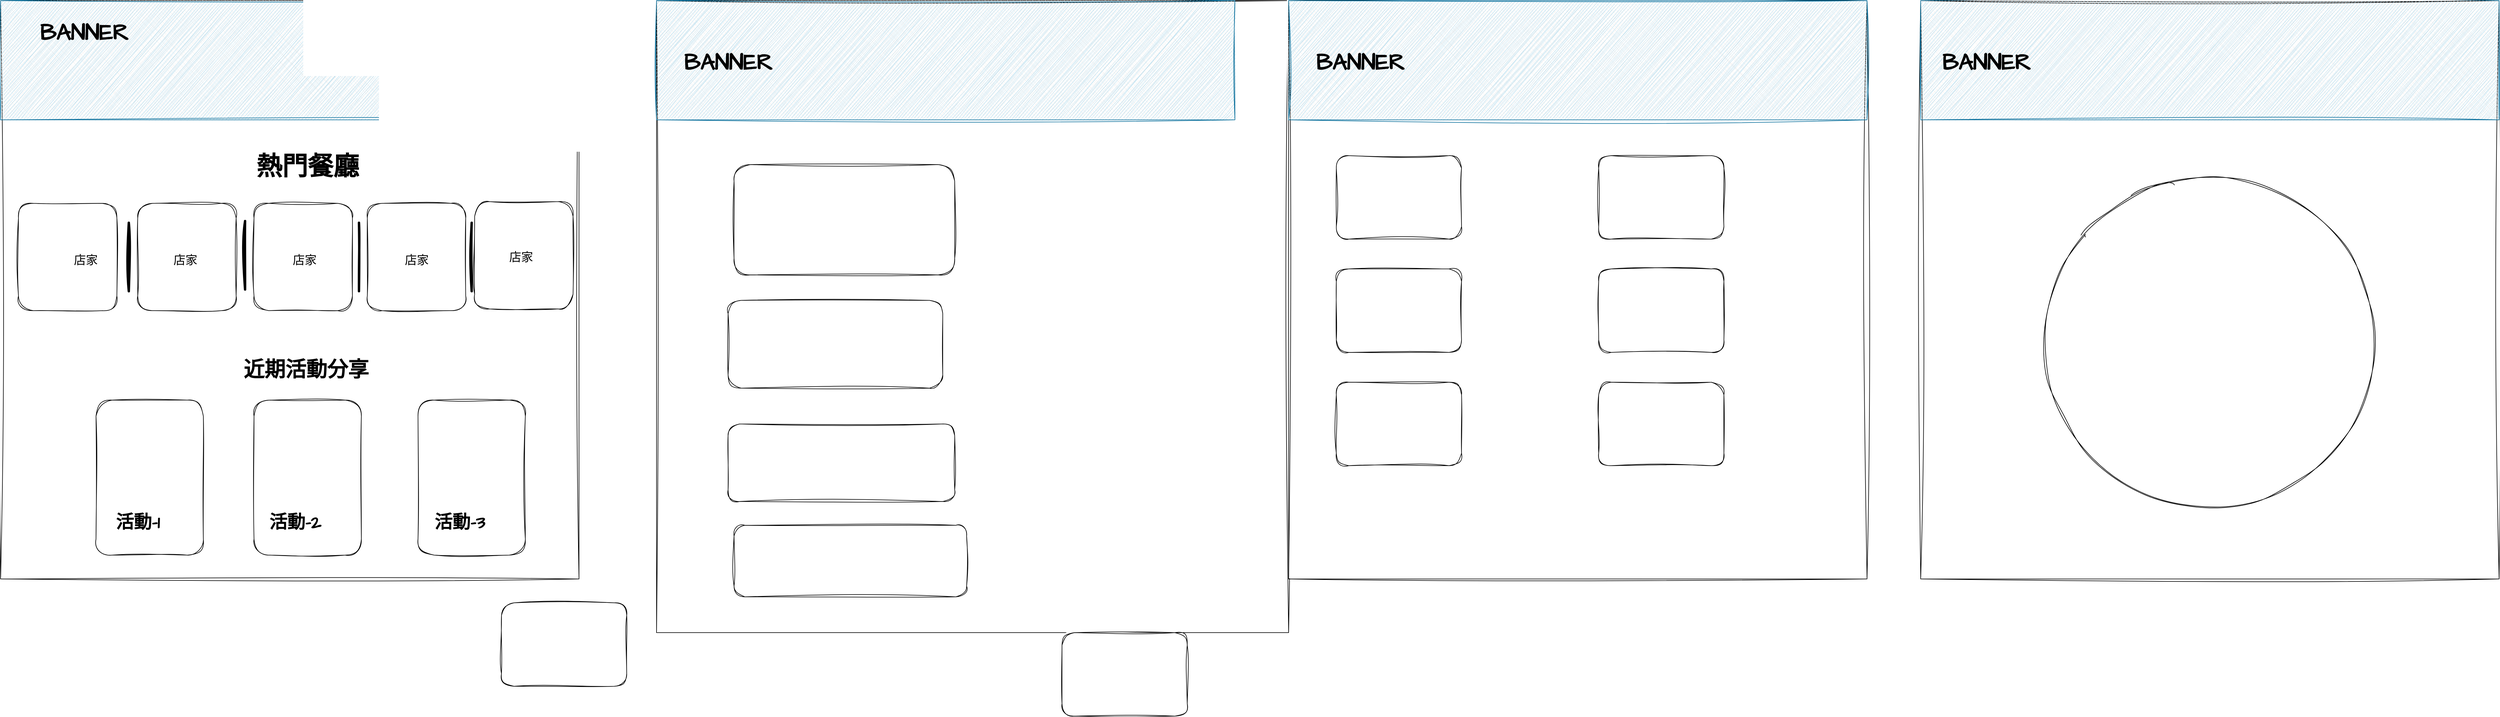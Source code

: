 <mxfile version="22.0.8" type="device">
  <diagram id="U6g97aFuWpyPlbbc_JyS" name="第 1 页">
    <mxGraphModel dx="2998" dy="1029" grid="1" gridSize="10" guides="1" tooltips="1" connect="1" arrows="1" fold="1" page="1" pageScale="1" pageWidth="827" pageHeight="1169" math="0" shadow="0">
      <root>
        <mxCell id="0" />
        <mxCell id="1" parent="0" />
        <mxCell id="UEqttB7jB4Lhrfj938VX-1" value="" style="whiteSpace=wrap;html=1;aspect=fixed;sketch=1;curveFitting=1;jiggle=2;labelBackgroundColor=none;" parent="1" vertex="1">
          <mxGeometry x="-30" y="40" width="970" height="970" as="geometry" />
        </mxCell>
        <mxCell id="UEqttB7jB4Lhrfj938VX-5" value="" style="verticalLabelPosition=bottom;verticalAlign=top;html=1;shape=mxgraph.basic.patternFillRect;fillStyle=diagGrid;step=5;fillStrokeWidth=0.2;fillStrokeColor=#dddddd;sketch=1;curveFitting=1;jiggle=2;labelBackgroundColor=none;fillColor=#b1ddf0;strokeColor=#10739e;" parent="1" vertex="1">
          <mxGeometry x="-30" y="40" width="970" height="200" as="geometry" />
        </mxCell>
        <mxCell id="UEqttB7jB4Lhrfj938VX-16" value="&lt;b&gt;&lt;font style=&quot;font-size: 38px;&quot;&gt;BANNER&lt;/font&gt;&lt;/b&gt;" style="text;strokeColor=none;fillColor=none;align=left;verticalAlign=middle;spacingLeft=4;spacingRight=4;overflow=hidden;points=[[0,0.5],[1,0.5]];portConstraint=eastwest;rotatable=0;whiteSpace=wrap;html=1;fontSize=20;fontFamily=Architects Daughter;" parent="1" vertex="1">
          <mxGeometry x="30" y="70" width="240" height="50" as="geometry" />
        </mxCell>
        <mxCell id="UEqttB7jB4Lhrfj938VX-34" value="" style="rounded=1;whiteSpace=wrap;html=1;sketch=1;hachureGap=4;jiggle=2;curveFitting=1;fontFamily=Architects Daughter;fontSource=https%3A%2F%2Ffonts.googleapis.com%2Fcss%3Ffamily%3DArchitects%2BDaughter;fontSize=20;" parent="1" vertex="1">
          <mxGeometry x="395" y="379.99" width="165" height="180" as="geometry" />
        </mxCell>
        <mxCell id="UEqttB7jB4Lhrfj938VX-35" value="" style="rounded=1;whiteSpace=wrap;html=1;sketch=1;hachureGap=4;jiggle=2;curveFitting=1;fontFamily=Architects Daughter;fontSource=https%3A%2F%2Ffonts.googleapis.com%2Fcss%3Ffamily%3DArchitects%2BDaughter;fontSize=20;" parent="1" vertex="1">
          <mxGeometry x="130" y="710" width="180" height="260" as="geometry" />
        </mxCell>
        <mxCell id="UEqttB7jB4Lhrfj938VX-42" value="&lt;b&gt;&lt;font style=&quot;font-size: 43px;&quot;&gt;熱門餐廳&lt;/font&gt;&lt;/b&gt;" style="text;html=1;strokeColor=none;fillColor=none;align=center;verticalAlign=middle;whiteSpace=wrap;rounded=0;fontSize=20;fontFamily=Architects Daughter;" parent="1" vertex="1">
          <mxGeometry x="375" y="290" width="220" height="60" as="geometry" />
        </mxCell>
        <mxCell id="UEqttB7jB4Lhrfj938VX-43" value="" style="rounded=1;whiteSpace=wrap;html=1;sketch=1;hachureGap=4;jiggle=2;curveFitting=1;fontFamily=Architects Daughter;fontSource=https%3A%2F%2Ffonts.googleapis.com%2Fcss%3Ffamily%3DArchitects%2BDaughter;fontSize=20;" parent="1" vertex="1">
          <mxGeometry x="670" y="710" width="180" height="260" as="geometry" />
        </mxCell>
        <mxCell id="UEqttB7jB4Lhrfj938VX-44" value="" style="rounded=1;whiteSpace=wrap;html=1;sketch=1;hachureGap=4;jiggle=2;curveFitting=1;fontFamily=Architects Daughter;fontSource=https%3A%2F%2Ffonts.googleapis.com%2Fcss%3Ffamily%3DArchitects%2BDaughter;fontSize=20;" parent="1" vertex="1">
          <mxGeometry x="395" y="710" width="180" height="260" as="geometry" />
        </mxCell>
        <mxCell id="UEqttB7jB4Lhrfj938VX-45" value="" style="rounded=1;whiteSpace=wrap;html=1;sketch=1;hachureGap=4;jiggle=2;curveFitting=1;fontFamily=Architects Daughter;fontSource=https%3A%2F%2Ffonts.googleapis.com%2Fcss%3Ffamily%3DArchitects%2BDaughter;fontSize=20;" parent="1" vertex="1">
          <mxGeometry x="585" y="380" width="165" height="180" as="geometry" />
        </mxCell>
        <mxCell id="UEqttB7jB4Lhrfj938VX-46" value="" style="rounded=1;whiteSpace=wrap;html=1;sketch=1;hachureGap=4;jiggle=2;curveFitting=1;fontFamily=Architects Daughter;fontSource=https%3A%2F%2Ffonts.googleapis.com%2Fcss%3Ffamily%3DArchitects%2BDaughter;fontSize=20;" parent="1" vertex="1">
          <mxGeometry x="200" y="380" width="165" height="180" as="geometry" />
        </mxCell>
        <mxCell id="UEqttB7jB4Lhrfj938VX-47" value="" style="rounded=1;whiteSpace=wrap;html=1;sketch=1;hachureGap=4;jiggle=2;curveFitting=1;fontFamily=Architects Daughter;fontSource=https%3A%2F%2Ffonts.googleapis.com%2Fcss%3Ffamily%3DArchitects%2BDaughter;fontSize=20;" parent="1" vertex="1">
          <mxGeometry x="765" y="377.13" width="165" height="180" as="geometry" />
        </mxCell>
        <mxCell id="UEqttB7jB4Lhrfj938VX-48" value="" style="rounded=1;whiteSpace=wrap;html=1;sketch=1;hachureGap=4;jiggle=2;curveFitting=1;fontFamily=Architects Daughter;fontSource=https%3A%2F%2Ffonts.googleapis.com%2Fcss%3Ffamily%3DArchitects%2BDaughter;fontSize=20;" parent="1" vertex="1">
          <mxGeometry y="379.99" width="165" height="180" as="geometry" />
        </mxCell>
        <mxCell id="UEqttB7jB4Lhrfj938VX-49" value="&lt;b&gt;&lt;font style=&quot;font-size: 35px;&quot;&gt;近期活動分享&lt;/font&gt;&lt;/b&gt;" style="text;html=1;strokeColor=none;fillColor=none;align=center;verticalAlign=middle;whiteSpace=wrap;rounded=0;fontSize=20;fontFamily=Architects Daughter;" parent="1" vertex="1">
          <mxGeometry x="375" y="630" width="215" height="60" as="geometry" />
        </mxCell>
        <mxCell id="UEqttB7jB4Lhrfj938VX-51" value="店家" style="text;html=1;strokeColor=none;fillColor=none;align=center;verticalAlign=middle;whiteSpace=wrap;rounded=0;fontSize=20;fontFamily=Architects Daughter;" parent="1" vertex="1">
          <mxGeometry x="82.5" y="460" width="60" height="30" as="geometry" />
        </mxCell>
        <mxCell id="UEqttB7jB4Lhrfj938VX-52" value="店家" style="text;html=1;strokeColor=none;fillColor=none;align=center;verticalAlign=middle;whiteSpace=wrap;rounded=0;fontSize=20;fontFamily=Architects Daughter;" parent="1" vertex="1">
          <mxGeometry x="812.5" y="454.99" width="60" height="30" as="geometry" />
        </mxCell>
        <mxCell id="UEqttB7jB4Lhrfj938VX-53" value="店家" style="text;html=1;strokeColor=none;fillColor=none;align=center;verticalAlign=middle;whiteSpace=wrap;rounded=0;fontSize=20;fontFamily=Architects Daughter;" parent="1" vertex="1">
          <mxGeometry x="637.5" y="460" width="60" height="30" as="geometry" />
        </mxCell>
        <mxCell id="UEqttB7jB4Lhrfj938VX-54" value="店家" style="text;html=1;strokeColor=none;fillColor=none;align=center;verticalAlign=middle;whiteSpace=wrap;rounded=0;fontSize=20;fontFamily=Architects Daughter;" parent="1" vertex="1">
          <mxGeometry x="450" y="460" width="60" height="30" as="geometry" />
        </mxCell>
        <mxCell id="UEqttB7jB4Lhrfj938VX-55" value="店家" style="text;html=1;strokeColor=none;fillColor=none;align=center;verticalAlign=middle;whiteSpace=wrap;rounded=0;fontSize=20;fontFamily=Architects Daughter;" parent="1" vertex="1">
          <mxGeometry x="250" y="460" width="60" height="30" as="geometry" />
        </mxCell>
        <mxCell id="UEqttB7jB4Lhrfj938VX-56" value="&lt;b&gt;&lt;font style=&quot;font-size: 30px;&quot;&gt;活動-1&lt;/font&gt;&lt;/b&gt;" style="text;html=1;strokeColor=none;fillColor=none;align=center;verticalAlign=middle;whiteSpace=wrap;rounded=0;fontSize=20;fontFamily=Architects Daughter;" parent="1" vertex="1">
          <mxGeometry x="150" y="890" width="100" height="50" as="geometry" />
        </mxCell>
        <mxCell id="UEqttB7jB4Lhrfj938VX-57" value="&lt;b&gt;&lt;font style=&quot;font-size: 30px;&quot;&gt;活動-3&lt;/font&gt;&lt;/b&gt;" style="text;html=1;strokeColor=none;fillColor=none;align=center;verticalAlign=middle;whiteSpace=wrap;rounded=0;fontSize=20;fontFamily=Architects Daughter;" parent="1" vertex="1">
          <mxGeometry x="690" y="890" width="100" height="50" as="geometry" />
        </mxCell>
        <mxCell id="UEqttB7jB4Lhrfj938VX-58" value="&lt;b&gt;&lt;font style=&quot;font-size: 30px;&quot;&gt;活動-2&lt;/font&gt;&lt;/b&gt;" style="text;html=1;strokeColor=none;fillColor=none;align=center;verticalAlign=middle;whiteSpace=wrap;rounded=0;fontSize=20;fontFamily=Architects Daughter;" parent="1" vertex="1">
          <mxGeometry x="414" y="890" width="100" height="50" as="geometry" />
        </mxCell>
        <mxCell id="UEqttB7jB4Lhrfj938VX-59" value="" style="whiteSpace=wrap;html=1;aspect=fixed;sketch=1;curveFitting=1;jiggle=2;labelBackgroundColor=none;" parent="1" vertex="1">
          <mxGeometry x="1070" y="40" width="1060" height="1060" as="geometry" />
        </mxCell>
        <mxCell id="UEqttB7jB4Lhrfj938VX-60" value="" style="whiteSpace=wrap;html=1;aspect=fixed;sketch=1;curveFitting=1;jiggle=2;labelBackgroundColor=none;" parent="1" vertex="1">
          <mxGeometry x="2130" y="40" width="970" height="970" as="geometry" />
        </mxCell>
        <mxCell id="UEqttB7jB4Lhrfj938VX-61" value="" style="whiteSpace=wrap;html=1;aspect=fixed;sketch=1;curveFitting=1;jiggle=2;labelBackgroundColor=none;" parent="1" vertex="1">
          <mxGeometry x="3190" y="40" width="970" height="970" as="geometry" />
        </mxCell>
        <mxCell id="UEqttB7jB4Lhrfj938VX-65" value="" style="verticalLabelPosition=bottom;verticalAlign=top;html=1;shape=mxgraph.basic.patternFillRect;fillStyle=diagGrid;step=5;fillStrokeWidth=0.2;fillStrokeColor=#dddddd;sketch=1;curveFitting=1;jiggle=2;labelBackgroundColor=none;fillColor=#b1ddf0;strokeColor=#10739e;" parent="1" vertex="1">
          <mxGeometry x="1070" y="40" width="970" height="200" as="geometry" />
        </mxCell>
        <mxCell id="UEqttB7jB4Lhrfj938VX-66" value="" style="verticalLabelPosition=bottom;verticalAlign=top;html=1;shape=mxgraph.basic.patternFillRect;fillStyle=diagGrid;step=5;fillStrokeWidth=0.2;fillStrokeColor=#dddddd;sketch=1;curveFitting=1;jiggle=2;labelBackgroundColor=none;fillColor=#b1ddf0;strokeColor=#10739e;" parent="1" vertex="1">
          <mxGeometry x="2130" y="40" width="970" height="200" as="geometry" />
        </mxCell>
        <mxCell id="UEqttB7jB4Lhrfj938VX-67" value="" style="verticalLabelPosition=bottom;verticalAlign=top;html=1;shape=mxgraph.basic.patternFillRect;fillStyle=diagGrid;step=5;fillStrokeWidth=0.2;fillStrokeColor=#dddddd;sketch=1;curveFitting=1;jiggle=2;labelBackgroundColor=none;fillColor=#b1ddf0;strokeColor=#10739e;" parent="1" vertex="1">
          <mxGeometry x="3190" y="40" width="970" height="200" as="geometry" />
        </mxCell>
        <mxCell id="UEqttB7jB4Lhrfj938VX-86" value="&lt;b&gt;&lt;font style=&quot;font-size: 38px;&quot;&gt;BANNER&lt;/font&gt;&lt;/b&gt;" style="text;strokeColor=none;fillColor=none;align=left;verticalAlign=middle;spacingLeft=4;spacingRight=4;overflow=hidden;points=[[0,0.5],[1,0.5]];portConstraint=eastwest;rotatable=0;whiteSpace=wrap;html=1;fontSize=20;fontFamily=Architects Daughter;" parent="1" vertex="1">
          <mxGeometry x="1110" y="120" width="320" height="50" as="geometry" />
        </mxCell>
        <mxCell id="UEqttB7jB4Lhrfj938VX-87" value="" style="rounded=1;whiteSpace=wrap;html=1;sketch=1;hachureGap=4;jiggle=2;curveFitting=1;fontFamily=Architects Daughter;fontSource=https%3A%2F%2Ffonts.googleapis.com%2Fcss%3Ffamily%3DArchitects%2BDaughter;fontSize=20;" parent="1" vertex="1">
          <mxGeometry x="1200" y="314.99" width="370" height="185.01" as="geometry" />
        </mxCell>
        <mxCell id="UEqttB7jB4Lhrfj938VX-88" value="" style="rounded=1;whiteSpace=wrap;html=1;sketch=1;hachureGap=4;jiggle=2;curveFitting=1;fontFamily=Architects Daughter;fontSource=https%3A%2F%2Ffonts.googleapis.com%2Fcss%3Ffamily%3DArchitects%2BDaughter;fontSize=20;" parent="1" vertex="1">
          <mxGeometry x="810" y="1050" width="210" height="140" as="geometry" />
        </mxCell>
        <mxCell id="UEqttB7jB4Lhrfj938VX-89" value="" style="rounded=1;whiteSpace=wrap;html=1;sketch=1;hachureGap=4;jiggle=2;curveFitting=1;fontFamily=Architects Daughter;fontSource=https%3A%2F%2Ffonts.googleapis.com%2Fcss%3Ffamily%3DArchitects%2BDaughter;fontSize=20;" parent="1" vertex="1">
          <mxGeometry x="1750" y="1100" width="210" height="140" as="geometry" />
        </mxCell>
        <mxCell id="UEqttB7jB4Lhrfj938VX-90" value="" style="rounded=1;whiteSpace=wrap;html=1;sketch=1;hachureGap=4;jiggle=2;curveFitting=1;fontFamily=Architects Daughter;fontSource=https%3A%2F%2Ffonts.googleapis.com%2Fcss%3Ffamily%3DArchitects%2BDaughter;fontSize=20;" parent="1" vertex="1">
          <mxGeometry x="1190" y="542.75" width="360" height="147.25" as="geometry" />
        </mxCell>
        <mxCell id="UEqttB7jB4Lhrfj938VX-91" value="" style="rounded=1;whiteSpace=wrap;html=1;sketch=1;hachureGap=4;jiggle=2;curveFitting=1;fontFamily=Architects Daughter;fontSource=https%3A%2F%2Ffonts.googleapis.com%2Fcss%3Ffamily%3DArchitects%2BDaughter;fontSize=20;" parent="1" vertex="1">
          <mxGeometry x="1190" y="750" width="380" height="130" as="geometry" />
        </mxCell>
        <mxCell id="UEqttB7jB4Lhrfj938VX-92" value="" style="rounded=1;whiteSpace=wrap;html=1;sketch=1;hachureGap=4;jiggle=2;curveFitting=1;fontFamily=Architects Daughter;fontSource=https%3A%2F%2Ffonts.googleapis.com%2Fcss%3Ffamily%3DArchitects%2BDaughter;fontSize=20;" parent="1" vertex="1">
          <mxGeometry x="1200" y="920" width="390" height="120" as="geometry" />
        </mxCell>
        <mxCell id="UEqttB7jB4Lhrfj938VX-93" value="&lt;b&gt;&lt;font style=&quot;font-size: 38px;&quot;&gt;BANNER&lt;/font&gt;&lt;/b&gt;" style="text;strokeColor=none;fillColor=none;align=left;verticalAlign=middle;spacingLeft=4;spacingRight=4;overflow=hidden;points=[[0,0.5],[1,0.5]];portConstraint=eastwest;rotatable=0;whiteSpace=wrap;html=1;fontSize=20;fontFamily=Architects Daughter;" parent="1" vertex="1">
          <mxGeometry x="2170" y="120" width="550" height="50" as="geometry" />
        </mxCell>
        <mxCell id="UEqttB7jB4Lhrfj938VX-94" value="" style="rounded=1;whiteSpace=wrap;html=1;sketch=1;hachureGap=4;jiggle=2;curveFitting=1;fontFamily=Architects Daughter;fontSource=https%3A%2F%2Ffonts.googleapis.com%2Fcss%3Ffamily%3DArchitects%2BDaughter;fontSize=20;" parent="1" vertex="1">
          <mxGeometry x="2210" y="300" width="210" height="140" as="geometry" />
        </mxCell>
        <mxCell id="UEqttB7jB4Lhrfj938VX-95" value="" style="rounded=1;whiteSpace=wrap;html=1;sketch=1;hachureGap=4;jiggle=2;curveFitting=1;fontFamily=Architects Daughter;fontSource=https%3A%2F%2Ffonts.googleapis.com%2Fcss%3Ffamily%3DArchitects%2BDaughter;fontSize=20;" parent="1" vertex="1">
          <mxGeometry x="2210" y="490" width="210" height="140" as="geometry" />
        </mxCell>
        <mxCell id="UEqttB7jB4Lhrfj938VX-96" value="" style="rounded=1;whiteSpace=wrap;html=1;sketch=1;hachureGap=4;jiggle=2;curveFitting=1;fontFamily=Architects Daughter;fontSource=https%3A%2F%2Ffonts.googleapis.com%2Fcss%3Ffamily%3DArchitects%2BDaughter;fontSize=20;" parent="1" vertex="1">
          <mxGeometry x="2650" y="300" width="210" height="140" as="geometry" />
        </mxCell>
        <mxCell id="UEqttB7jB4Lhrfj938VX-97" value="" style="rounded=1;whiteSpace=wrap;html=1;sketch=1;hachureGap=4;jiggle=2;curveFitting=1;fontFamily=Architects Daughter;fontSource=https%3A%2F%2Ffonts.googleapis.com%2Fcss%3Ffamily%3DArchitects%2BDaughter;fontSize=20;" parent="1" vertex="1">
          <mxGeometry x="2650" y="490" width="210" height="140" as="geometry" />
        </mxCell>
        <mxCell id="UEqttB7jB4Lhrfj938VX-98" value="" style="rounded=1;whiteSpace=wrap;html=1;sketch=1;hachureGap=4;jiggle=2;curveFitting=1;fontFamily=Architects Daughter;fontSource=https%3A%2F%2Ffonts.googleapis.com%2Fcss%3Ffamily%3DArchitects%2BDaughter;fontSize=20;" parent="1" vertex="1">
          <mxGeometry x="2650" y="680" width="210" height="140" as="geometry" />
        </mxCell>
        <mxCell id="UEqttB7jB4Lhrfj938VX-99" value="" style="rounded=1;whiteSpace=wrap;html=1;sketch=1;hachureGap=4;jiggle=2;curveFitting=1;fontFamily=Architects Daughter;fontSource=https%3A%2F%2Ffonts.googleapis.com%2Fcss%3Ffamily%3DArchitects%2BDaughter;fontSize=20;" parent="1" vertex="1">
          <mxGeometry x="2210" y="680" width="210" height="140" as="geometry" />
        </mxCell>
        <mxCell id="UEqttB7jB4Lhrfj938VX-101" value="&lt;span style=&quot;font-size: 38px;&quot;&gt;&lt;b&gt;BANNER&lt;/b&gt;&lt;/span&gt;" style="text;strokeColor=none;fillColor=none;align=left;verticalAlign=middle;spacingLeft=4;spacingRight=4;overflow=hidden;points=[[0,0.5],[1,0.5]];portConstraint=eastwest;rotatable=0;whiteSpace=wrap;html=1;fontSize=20;fontFamily=Architects Daughter;" parent="1" vertex="1">
          <mxGeometry x="3220" y="80" width="540" height="130" as="geometry" />
        </mxCell>
        <mxCell id="UEqttB7jB4Lhrfj938VX-102" value="" style="ellipse;whiteSpace=wrap;html=1;aspect=fixed;sketch=1;hachureGap=4;jiggle=2;curveFitting=1;fontFamily=Architects Daughter;fontSource=https%3A%2F%2Ffonts.googleapis.com%2Fcss%3Ffamily%3DArchitects%2BDaughter;fontSize=20;" parent="1" vertex="1">
          <mxGeometry x="3397.75" y="335.5" width="554.5" height="554.5" as="geometry" />
        </mxCell>
        <mxCell id="UEqttB7jB4Lhrfj938VX-109" value="" style="line;strokeWidth=4;direction=south;html=1;perimeter=backbonePerimeter;points=[];outlineConnect=0;sketch=1;hachureGap=4;jiggle=2;curveFitting=1;fontFamily=Architects Daughter;fontSource=https%3A%2F%2Ffonts.googleapis.com%2Fcss%3Ffamily%3DArchitects%2BDaughter;fontSize=20;" parent="1" vertex="1">
          <mxGeometry x="180" y="412.62" width="10" height="114.75" as="geometry" />
        </mxCell>
        <mxCell id="UEqttB7jB4Lhrfj938VX-110" value="" style="line;strokeWidth=4;direction=south;html=1;perimeter=backbonePerimeter;points=[];outlineConnect=0;sketch=1;hachureGap=4;jiggle=2;curveFitting=1;fontFamily=Architects Daughter;fontSource=https%3A%2F%2Ffonts.googleapis.com%2Fcss%3Ffamily%3DArchitects%2BDaughter;fontSize=20;" parent="1" vertex="1">
          <mxGeometry x="375" y="409.75" width="10" height="114.75" as="geometry" />
        </mxCell>
        <mxCell id="UEqttB7jB4Lhrfj938VX-112" value="" style="line;strokeWidth=4;direction=south;html=1;perimeter=backbonePerimeter;points=[];outlineConnect=0;sketch=1;hachureGap=4;jiggle=2;curveFitting=1;fontFamily=Architects Daughter;fontSource=https%3A%2F%2Ffonts.googleapis.com%2Fcss%3Ffamily%3DArchitects%2BDaughter;fontSize=20;" parent="1" vertex="1">
          <mxGeometry x="566" y="412.62" width="10" height="114.75" as="geometry" />
        </mxCell>
        <mxCell id="UEqttB7jB4Lhrfj938VX-115" value="" style="line;strokeWidth=4;direction=south;html=1;perimeter=backbonePerimeter;points=[];outlineConnect=0;sketch=1;hachureGap=4;jiggle=2;curveFitting=1;fontFamily=Architects Daughter;fontSource=https%3A%2F%2Ffonts.googleapis.com%2Fcss%3Ffamily%3DArchitects%2BDaughter;fontSize=20;" parent="1" vertex="1">
          <mxGeometry x="755" y="412.62" width="10" height="114.75" as="geometry" />
        </mxCell>
      </root>
    </mxGraphModel>
  </diagram>
</mxfile>
